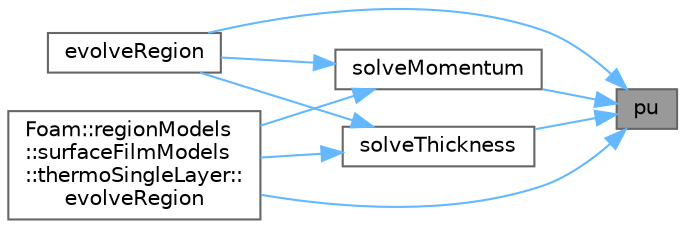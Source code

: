 digraph "pu"
{
 // LATEX_PDF_SIZE
  bgcolor="transparent";
  edge [fontname=Helvetica,fontsize=10,labelfontname=Helvetica,labelfontsize=10];
  node [fontname=Helvetica,fontsize=10,shape=box,height=0.2,width=0.4];
  rankdir="RL";
  Node1 [id="Node000001",label="pu",height=0.2,width=0.4,color="gray40", fillcolor="grey60", style="filled", fontcolor="black",tooltip=" "];
  Node1 -> Node2 [id="edge1_Node000001_Node000002",dir="back",color="steelblue1",style="solid",tooltip=" "];
  Node2 [id="Node000002",label="evolveRegion",height=0.2,width=0.4,color="grey40", fillcolor="white", style="filled",URL="$classFoam_1_1regionModels_1_1surfaceFilmModels_1_1kinematicSingleLayer.html#afde8f52457f90e83a4eaf49755c19ec9",tooltip=" "];
  Node1 -> Node3 [id="edge2_Node000001_Node000003",dir="back",color="steelblue1",style="solid",tooltip=" "];
  Node3 [id="Node000003",label="Foam::regionModels\l::surfaceFilmModels\l::thermoSingleLayer::\levolveRegion",height=0.2,width=0.4,color="grey40", fillcolor="white", style="filled",URL="$classFoam_1_1regionModels_1_1surfaceFilmModels_1_1thermoSingleLayer.html#afde8f52457f90e83a4eaf49755c19ec9",tooltip=" "];
  Node1 -> Node4 [id="edge3_Node000001_Node000004",dir="back",color="steelblue1",style="solid",tooltip=" "];
  Node4 [id="Node000004",label="solveMomentum",height=0.2,width=0.4,color="grey40", fillcolor="white", style="filled",URL="$classFoam_1_1regionModels_1_1surfaceFilmModels_1_1kinematicSingleLayer.html#aaba5d5ef7ac2693c87b0b31a7605f178",tooltip=" "];
  Node4 -> Node2 [id="edge4_Node000004_Node000002",dir="back",color="steelblue1",style="solid",tooltip=" "];
  Node4 -> Node3 [id="edge5_Node000004_Node000003",dir="back",color="steelblue1",style="solid",tooltip=" "];
  Node1 -> Node5 [id="edge6_Node000001_Node000005",dir="back",color="steelblue1",style="solid",tooltip=" "];
  Node5 [id="Node000005",label="solveThickness",height=0.2,width=0.4,color="grey40", fillcolor="white", style="filled",URL="$classFoam_1_1regionModels_1_1surfaceFilmModels_1_1kinematicSingleLayer.html#a058f7a3d7b83a158b3576dc60fe9705d",tooltip=" "];
  Node5 -> Node2 [id="edge7_Node000005_Node000002",dir="back",color="steelblue1",style="solid",tooltip=" "];
  Node5 -> Node3 [id="edge8_Node000005_Node000003",dir="back",color="steelblue1",style="solid",tooltip=" "];
}
